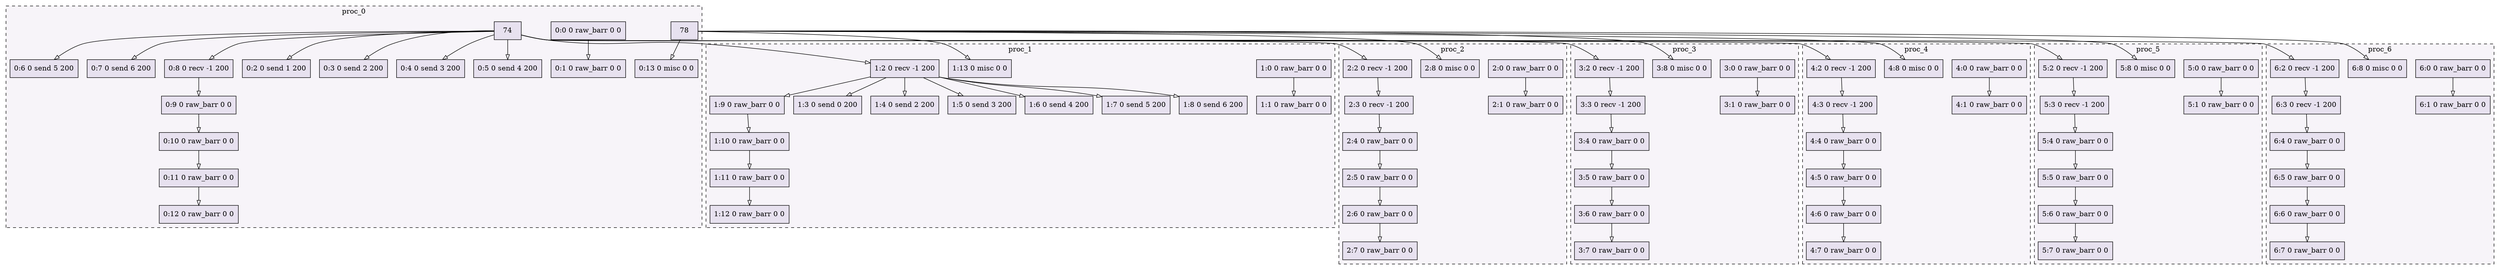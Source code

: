 digraph{node[shape=record style=filled colorscheme=purd9 fillcolor=2];subgraph cluster0{style=dashed;colorscheme=purd9;bgcolor=1;edge[arrowhead=empty];label=proc_0;0[label="0:0 0 raw_barr 0 0"];1[label="0:1 0 raw_barr 0 0"];2[label="0:2 0 send 1 200"];3[label="0:3 0 send 2 200"];4[label="0:4 0 send 3 200"];5[label="0:5 0 send 4 200"];6[label="0:6 0 send 5 200"];7[label="0:7 0 send 6 200"];8[label="0:8 0 recv -1 200"];9[label="0:9 0 raw_barr 0 0"];10[label="0:10 0 raw_barr 0 0"];11[label="0:11 0 raw_barr 0 0"];12[label="0:12 0 raw_barr 0 0"];13[label="0:13 0 misc 0 0"];0->1;74->2;74->3;74->4;74->5;74->6;74->7;74->8;8->9;9->10;10->11;11->12;78->13;}subgraph cluster1{style=dashed;colorscheme=purd9;bgcolor=1;edge[arrowhead=empty];label=proc_1;14[label="1:0 0 raw_barr 0 0"];15[label="1:1 0 raw_barr 0 0"];16[label="1:2 0 recv -1 200"];17[label="1:3 0 send 0 200"];18[label="1:4 0 send 2 200"];19[label="1:5 0 send 3 200"];20[label="1:6 0 send 4 200"];21[label="1:7 0 send 5 200"];22[label="1:8 0 send 6 200"];23[label="1:9 0 raw_barr 0 0"];24[label="1:10 0 raw_barr 0 0"];25[label="1:11 0 raw_barr 0 0"];26[label="1:12 0 raw_barr 0 0"];27[label="1:13 0 misc 0 0"];14->15;74->16;16->17;16->18;16->19;16->20;16->21;16->22;16->23;23->24;24->25;25->26;78->27;}subgraph cluster2{style=dashed;colorscheme=purd9;bgcolor=1;edge[arrowhead=empty];label=proc_2;28[label="2:0 0 raw_barr 0 0"];29[label="2:1 0 raw_barr 0 0"];30[label="2:2 0 recv -1 200"];31[label="2:3 0 recv -1 200"];32[label="2:4 0 raw_barr 0 0"];33[label="2:5 0 raw_barr 0 0"];34[label="2:6 0 raw_barr 0 0"];35[label="2:7 0 raw_barr 0 0"];36[label="2:8 0 misc 0 0"];28->29;74->30;30->31;31->32;32->33;33->34;34->35;78->36;}subgraph cluster3{style=dashed;colorscheme=purd9;bgcolor=1;edge[arrowhead=empty];label=proc_3;37[label="3:0 0 raw_barr 0 0"];38[label="3:1 0 raw_barr 0 0"];39[label="3:2 0 recv -1 200"];40[label="3:3 0 recv -1 200"];41[label="3:4 0 raw_barr 0 0"];42[label="3:5 0 raw_barr 0 0"];43[label="3:6 0 raw_barr 0 0"];44[label="3:7 0 raw_barr 0 0"];45[label="3:8 0 misc 0 0"];37->38;74->39;39->40;40->41;41->42;42->43;43->44;78->45;}subgraph cluster4{style=dashed;colorscheme=purd9;bgcolor=1;edge[arrowhead=empty];label=proc_4;46[label="4:0 0 raw_barr 0 0"];47[label="4:1 0 raw_barr 0 0"];48[label="4:2 0 recv -1 200"];49[label="4:3 0 recv -1 200"];50[label="4:4 0 raw_barr 0 0"];51[label="4:5 0 raw_barr 0 0"];52[label="4:6 0 raw_barr 0 0"];53[label="4:7 0 raw_barr 0 0"];54[label="4:8 0 misc 0 0"];46->47;74->48;48->49;49->50;50->51;51->52;52->53;78->54;}subgraph cluster5{style=dashed;colorscheme=purd9;bgcolor=1;edge[arrowhead=empty];label=proc_5;55[label="5:0 0 raw_barr 0 0"];56[label="5:1 0 raw_barr 0 0"];57[label="5:2 0 recv -1 200"];58[label="5:3 0 recv -1 200"];59[label="5:4 0 raw_barr 0 0"];60[label="5:5 0 raw_barr 0 0"];61[label="5:6 0 raw_barr 0 0"];62[label="5:7 0 raw_barr 0 0"];63[label="5:8 0 misc 0 0"];55->56;74->57;57->58;58->59;59->60;60->61;61->62;78->63;}subgraph cluster6{style=dashed;colorscheme=purd9;bgcolor=1;edge[arrowhead=empty];label=proc_6;64[label="6:0 0 raw_barr 0 0"];65[label="6:1 0 raw_barr 0 0"];66[label="6:2 0 recv -1 200"];67[label="6:3 0 recv -1 200"];68[label="6:4 0 raw_barr 0 0"];69[label="6:5 0 raw_barr 0 0"];70[label="6:6 0 raw_barr 0 0"];71[label="6:7 0 raw_barr 0 0"];72[label="6:8 0 misc 0 0"];64->65;74->66;66->67;67->68;68->69;69->70;70->71;78->72;}}